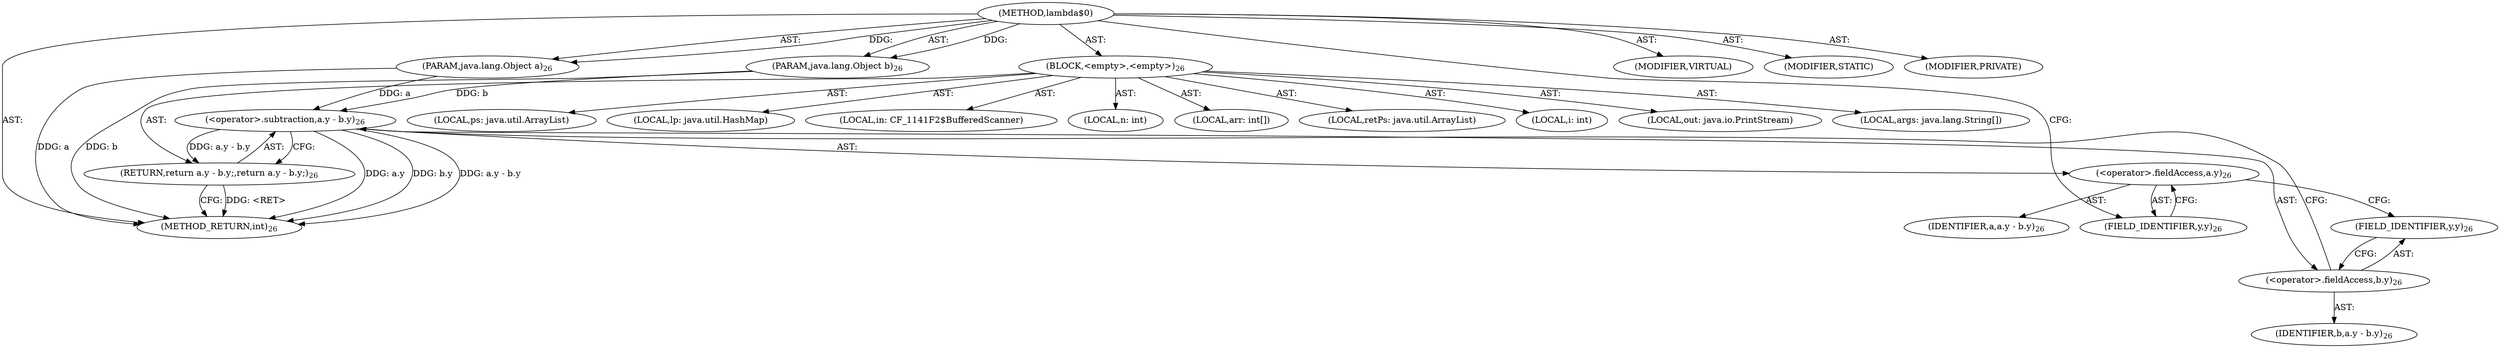 digraph "lambda$0" {  
"401" [label = <(METHOD,lambda$0)> ]
"402" [label = <(PARAM,java.lang.Object a)<SUB>26</SUB>> ]
"403" [label = <(PARAM,java.lang.Object b)<SUB>26</SUB>> ]
"404" [label = <(BLOCK,&lt;empty&gt;,&lt;empty&gt;)<SUB>26</SUB>> ]
"405" [label = <(LOCAL,ps: java.util.ArrayList)> ]
"406" [label = <(LOCAL,lp: java.util.HashMap)> ]
"407" [label = <(LOCAL,in: CF_1141F2$BufferedScanner)> ]
"408" [label = <(LOCAL,n: int)> ]
"409" [label = <(LOCAL,arr: int[])> ]
"410" [label = <(LOCAL,retPs: java.util.ArrayList)> ]
"411" [label = <(LOCAL,i: int)> ]
"412" [label = <(LOCAL,out: java.io.PrintStream)> ]
"413" [label = <(LOCAL,args: java.lang.String[])> ]
"414" [label = <(RETURN,return a.y - b.y;,return a.y - b.y;)<SUB>26</SUB>> ]
"415" [label = <(&lt;operator&gt;.subtraction,a.y - b.y)<SUB>26</SUB>> ]
"416" [label = <(&lt;operator&gt;.fieldAccess,a.y)<SUB>26</SUB>> ]
"417" [label = <(IDENTIFIER,a,a.y - b.y)<SUB>26</SUB>> ]
"418" [label = <(FIELD_IDENTIFIER,y,y)<SUB>26</SUB>> ]
"419" [label = <(&lt;operator&gt;.fieldAccess,b.y)<SUB>26</SUB>> ]
"420" [label = <(IDENTIFIER,b,a.y - b.y)<SUB>26</SUB>> ]
"421" [label = <(FIELD_IDENTIFIER,y,y)<SUB>26</SUB>> ]
"422" [label = <(METHOD_RETURN,int)<SUB>26</SUB>> ]
"423" [label = <(MODIFIER,VIRTUAL)> ]
"424" [label = <(MODIFIER,STATIC)> ]
"425" [label = <(MODIFIER,PRIVATE)> ]
  "401" -> "402"  [ label = "AST: "] 
  "401" -> "403"  [ label = "AST: "] 
  "401" -> "404"  [ label = "AST: "] 
  "401" -> "422"  [ label = "AST: "] 
  "401" -> "423"  [ label = "AST: "] 
  "401" -> "424"  [ label = "AST: "] 
  "401" -> "425"  [ label = "AST: "] 
  "404" -> "405"  [ label = "AST: "] 
  "404" -> "406"  [ label = "AST: "] 
  "404" -> "407"  [ label = "AST: "] 
  "404" -> "408"  [ label = "AST: "] 
  "404" -> "409"  [ label = "AST: "] 
  "404" -> "410"  [ label = "AST: "] 
  "404" -> "411"  [ label = "AST: "] 
  "404" -> "412"  [ label = "AST: "] 
  "404" -> "413"  [ label = "AST: "] 
  "404" -> "414"  [ label = "AST: "] 
  "414" -> "415"  [ label = "AST: "] 
  "415" -> "416"  [ label = "AST: "] 
  "415" -> "419"  [ label = "AST: "] 
  "416" -> "417"  [ label = "AST: "] 
  "416" -> "418"  [ label = "AST: "] 
  "419" -> "420"  [ label = "AST: "] 
  "419" -> "421"  [ label = "AST: "] 
  "414" -> "422"  [ label = "CFG: "] 
  "415" -> "414"  [ label = "CFG: "] 
  "416" -> "421"  [ label = "CFG: "] 
  "419" -> "415"  [ label = "CFG: "] 
  "418" -> "416"  [ label = "CFG: "] 
  "421" -> "419"  [ label = "CFG: "] 
  "401" -> "418"  [ label = "CFG: "] 
  "414" -> "422"  [ label = "DDG: &lt;RET&gt;"] 
  "402" -> "422"  [ label = "DDG: a"] 
  "403" -> "422"  [ label = "DDG: b"] 
  "415" -> "422"  [ label = "DDG: a.y"] 
  "415" -> "422"  [ label = "DDG: b.y"] 
  "415" -> "422"  [ label = "DDG: a.y - b.y"] 
  "401" -> "402"  [ label = "DDG: "] 
  "401" -> "403"  [ label = "DDG: "] 
  "415" -> "414"  [ label = "DDG: a.y - b.y"] 
  "402" -> "415"  [ label = "DDG: a"] 
  "403" -> "415"  [ label = "DDG: b"] 
}
